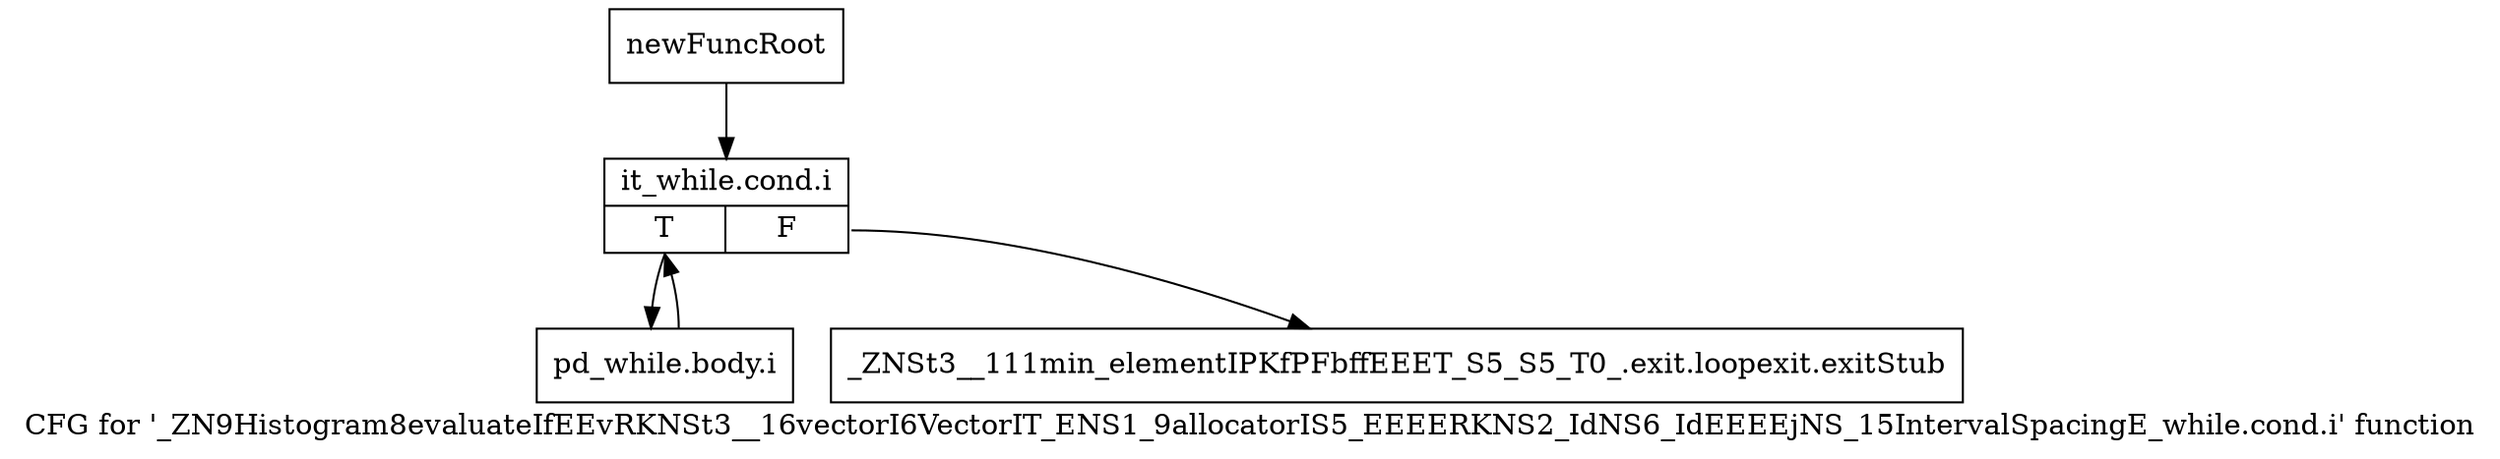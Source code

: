 digraph "CFG for '_ZN9Histogram8evaluateIfEEvRKNSt3__16vectorI6VectorIT_ENS1_9allocatorIS5_EEEERKNS2_IdNS6_IdEEEEjNS_15IntervalSpacingE_while.cond.i' function" {
	label="CFG for '_ZN9Histogram8evaluateIfEEvRKNSt3__16vectorI6VectorIT_ENS1_9allocatorIS5_EEEERKNS2_IdNS6_IdEEEEjNS_15IntervalSpacingE_while.cond.i' function";

	Node0x9456b10 [shape=record,label="{newFuncRoot}"];
	Node0x9456b10 -> Node0x9456bb0;
	Node0x9456b60 [shape=record,label="{_ZNSt3__111min_elementIPKfPFbffEEET_S5_S5_T0_.exit.loopexit.exitStub}"];
	Node0x9456bb0 [shape=record,label="{it_while.cond.i|{<s0>T|<s1>F}}"];
	Node0x9456bb0:s0 -> Node0x9456c00;
	Node0x9456bb0:s1 -> Node0x9456b60;
	Node0x9456c00 [shape=record,label="{pd_while.body.i}"];
	Node0x9456c00 -> Node0x9456bb0;
}
